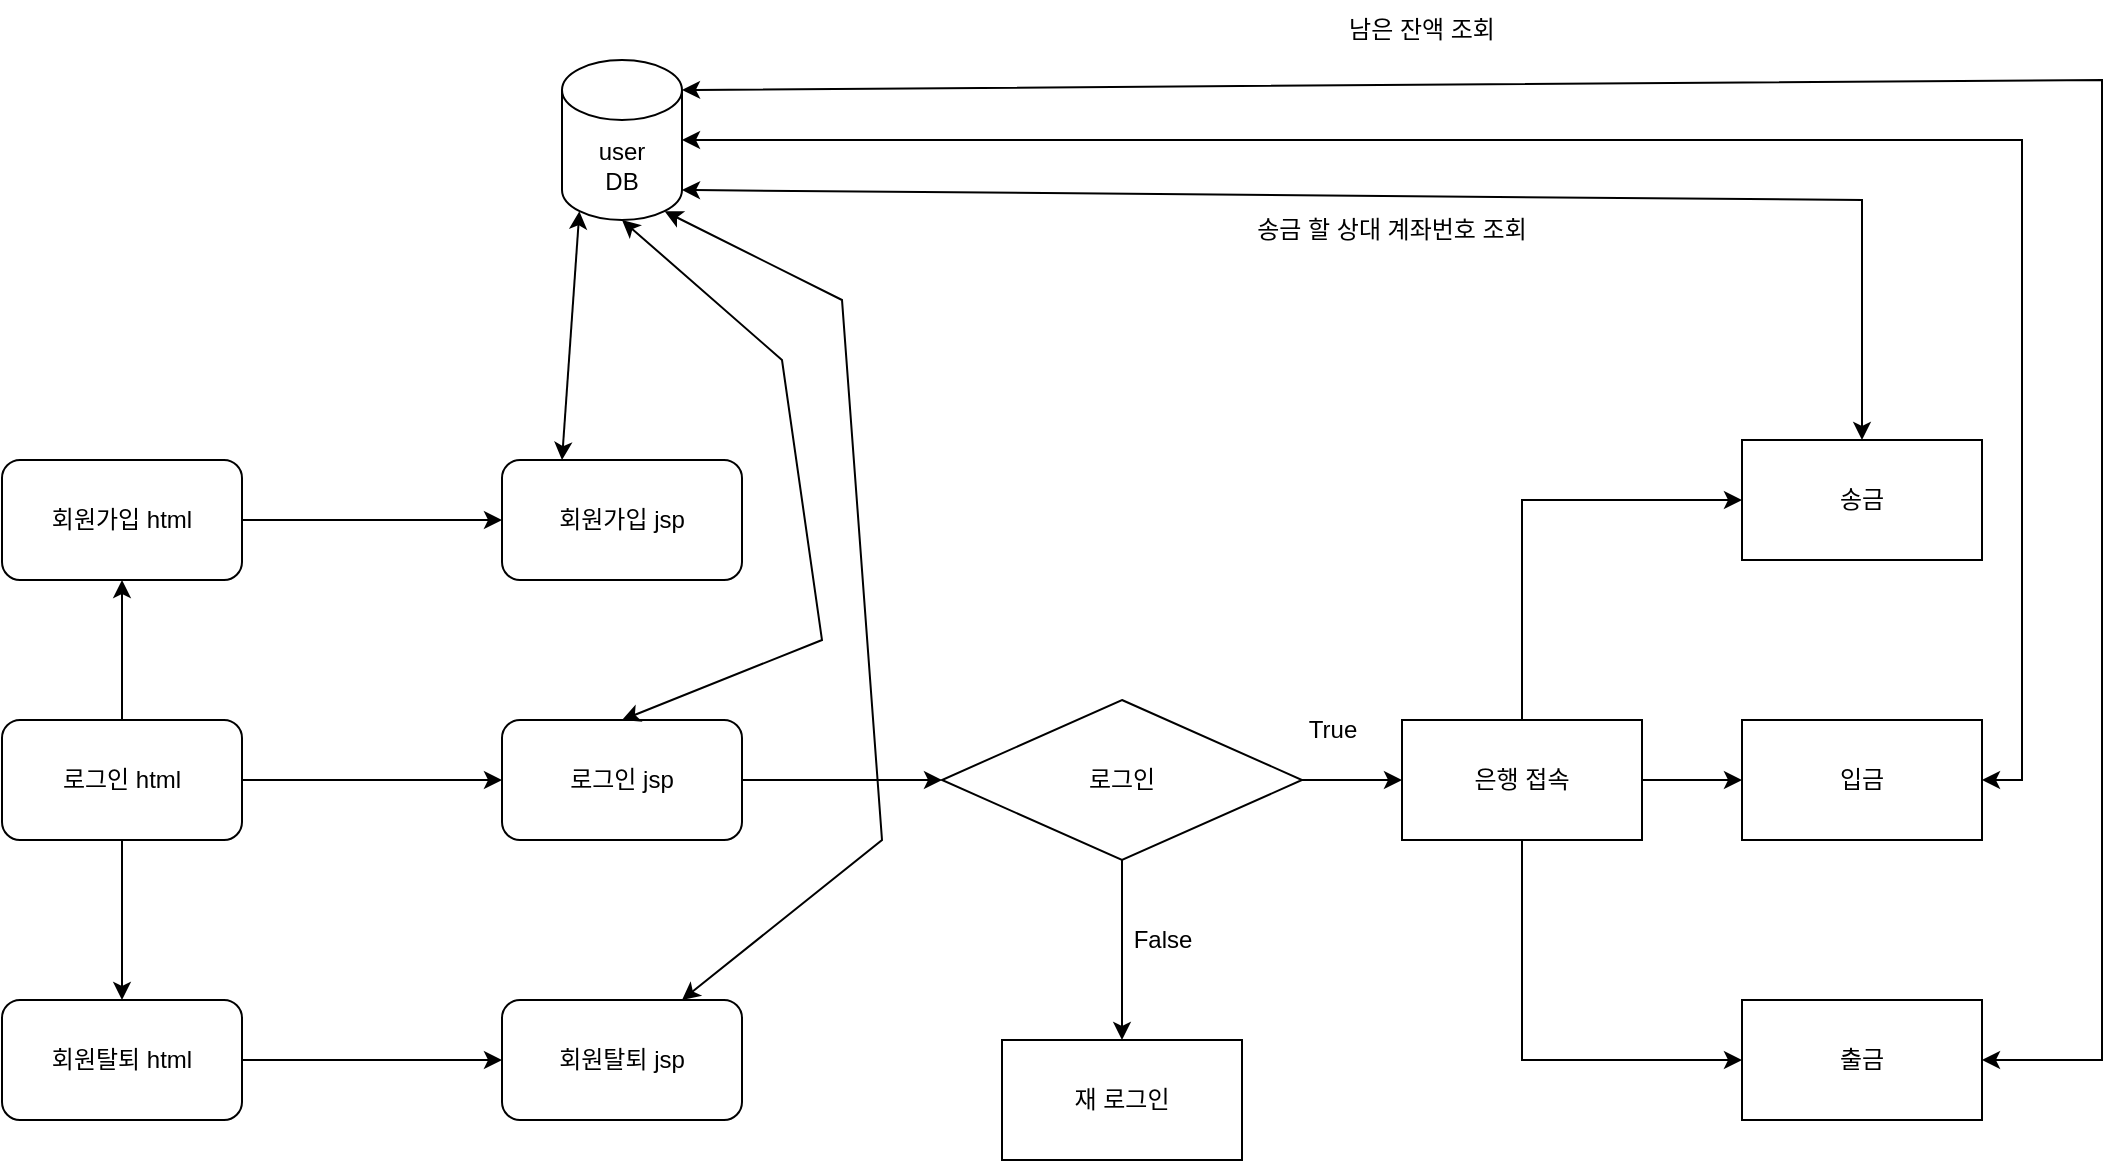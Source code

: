 <mxfile version="20.3.0" type="github">
  <diagram id="prtHgNgQTEPvFCAcTncT" name="Page-1">
    <mxGraphModel dx="1221" dy="644" grid="1" gridSize="10" guides="1" tooltips="1" connect="1" arrows="1" fold="1" page="1" pageScale="1" pageWidth="1169" pageHeight="827" math="0" shadow="0">
      <root>
        <mxCell id="0" />
        <mxCell id="1" parent="0" />
        <mxCell id="hJUtPRmmATnRkOim40vj-9" style="edgeStyle=orthogonalEdgeStyle;rounded=0;orthogonalLoop=1;jettySize=auto;html=1;exitX=1;exitY=0.5;exitDx=0;exitDy=0;" edge="1" parent="1" source="hJUtPRmmATnRkOim40vj-2" target="hJUtPRmmATnRkOim40vj-4">
          <mxGeometry relative="1" as="geometry" />
        </mxCell>
        <mxCell id="hJUtPRmmATnRkOim40vj-2" value="회원가입 html" style="rounded=1;whiteSpace=wrap;html=1;" vertex="1" parent="1">
          <mxGeometry x="70" y="330" width="120" height="60" as="geometry" />
        </mxCell>
        <mxCell id="hJUtPRmmATnRkOim40vj-10" style="edgeStyle=orthogonalEdgeStyle;rounded=0;orthogonalLoop=1;jettySize=auto;html=1;exitX=1;exitY=0.5;exitDx=0;exitDy=0;entryX=0;entryY=0.5;entryDx=0;entryDy=0;" edge="1" parent="1" source="hJUtPRmmATnRkOim40vj-3" target="hJUtPRmmATnRkOim40vj-5">
          <mxGeometry relative="1" as="geometry" />
        </mxCell>
        <mxCell id="hJUtPRmmATnRkOim40vj-3" value="회원탈퇴 html" style="rounded=1;whiteSpace=wrap;html=1;" vertex="1" parent="1">
          <mxGeometry x="70" y="600" width="120" height="60" as="geometry" />
        </mxCell>
        <mxCell id="hJUtPRmmATnRkOim40vj-4" value="회원가입 jsp" style="rounded=1;whiteSpace=wrap;html=1;" vertex="1" parent="1">
          <mxGeometry x="320" y="330" width="120" height="60" as="geometry" />
        </mxCell>
        <mxCell id="hJUtPRmmATnRkOim40vj-5" value="회원탈퇴 jsp" style="rounded=1;whiteSpace=wrap;html=1;" vertex="1" parent="1">
          <mxGeometry x="320" y="600" width="120" height="60" as="geometry" />
        </mxCell>
        <mxCell id="hJUtPRmmATnRkOim40vj-28" style="edgeStyle=orthogonalEdgeStyle;rounded=0;orthogonalLoop=1;jettySize=auto;html=1;exitX=1;exitY=0.5;exitDx=0;exitDy=0;entryX=0;entryY=0.5;entryDx=0;entryDy=0;" edge="1" parent="1" source="hJUtPRmmATnRkOim40vj-6" target="hJUtPRmmATnRkOim40vj-27">
          <mxGeometry relative="1" as="geometry" />
        </mxCell>
        <mxCell id="hJUtPRmmATnRkOim40vj-6" value="로그인 jsp" style="rounded=1;whiteSpace=wrap;html=1;" vertex="1" parent="1">
          <mxGeometry x="320" y="460" width="120" height="60" as="geometry" />
        </mxCell>
        <mxCell id="hJUtPRmmATnRkOim40vj-12" style="edgeStyle=orthogonalEdgeStyle;rounded=0;orthogonalLoop=1;jettySize=auto;html=1;exitX=1;exitY=0.5;exitDx=0;exitDy=0;entryX=0;entryY=0.5;entryDx=0;entryDy=0;" edge="1" parent="1" source="hJUtPRmmATnRkOim40vj-11" target="hJUtPRmmATnRkOim40vj-6">
          <mxGeometry relative="1" as="geometry" />
        </mxCell>
        <mxCell id="hJUtPRmmATnRkOim40vj-13" value="" style="edgeStyle=orthogonalEdgeStyle;rounded=0;orthogonalLoop=1;jettySize=auto;html=1;" edge="1" parent="1" source="hJUtPRmmATnRkOim40vj-11" target="hJUtPRmmATnRkOim40vj-2">
          <mxGeometry relative="1" as="geometry" />
        </mxCell>
        <mxCell id="hJUtPRmmATnRkOim40vj-14" value="" style="edgeStyle=orthogonalEdgeStyle;rounded=0;orthogonalLoop=1;jettySize=auto;html=1;" edge="1" parent="1" source="hJUtPRmmATnRkOim40vj-11" target="hJUtPRmmATnRkOim40vj-3">
          <mxGeometry relative="1" as="geometry" />
        </mxCell>
        <mxCell id="hJUtPRmmATnRkOim40vj-11" value="로그인 html" style="rounded=1;whiteSpace=wrap;html=1;" vertex="1" parent="1">
          <mxGeometry x="70" y="460" width="120" height="60" as="geometry" />
        </mxCell>
        <mxCell id="hJUtPRmmATnRkOim40vj-15" value="user&lt;br&gt;DB" style="shape=cylinder3;whiteSpace=wrap;html=1;boundedLbl=1;backgroundOutline=1;size=15;" vertex="1" parent="1">
          <mxGeometry x="350" y="130" width="60" height="80" as="geometry" />
        </mxCell>
        <mxCell id="hJUtPRmmATnRkOim40vj-22" value="" style="endArrow=classic;startArrow=classic;html=1;rounded=0;entryX=0.25;entryY=0;entryDx=0;entryDy=0;exitX=0.145;exitY=1;exitDx=0;exitDy=-4.35;exitPerimeter=0;" edge="1" parent="1" source="hJUtPRmmATnRkOim40vj-15" target="hJUtPRmmATnRkOim40vj-4">
          <mxGeometry width="50" height="50" relative="1" as="geometry">
            <mxPoint x="330" y="430" as="sourcePoint" />
            <mxPoint x="380" y="380" as="targetPoint" />
          </mxGeometry>
        </mxCell>
        <mxCell id="hJUtPRmmATnRkOim40vj-24" value="" style="endArrow=classic;startArrow=classic;html=1;rounded=0;exitX=0.5;exitY=0;exitDx=0;exitDy=0;entryX=0.5;entryY=1;entryDx=0;entryDy=0;entryPerimeter=0;" edge="1" parent="1" source="hJUtPRmmATnRkOim40vj-6" target="hJUtPRmmATnRkOim40vj-15">
          <mxGeometry width="50" height="50" relative="1" as="geometry">
            <mxPoint x="330" y="430" as="sourcePoint" />
            <mxPoint x="380" y="380" as="targetPoint" />
            <Array as="points">
              <mxPoint x="480" y="420" />
              <mxPoint x="460" y="280" />
            </Array>
          </mxGeometry>
        </mxCell>
        <mxCell id="hJUtPRmmATnRkOim40vj-26" value="" style="endArrow=classic;startArrow=classic;html=1;rounded=0;exitX=0.75;exitY=0;exitDx=0;exitDy=0;entryX=0.855;entryY=1;entryDx=0;entryDy=-4.35;entryPerimeter=0;" edge="1" parent="1" source="hJUtPRmmATnRkOim40vj-5" target="hJUtPRmmATnRkOim40vj-15">
          <mxGeometry width="50" height="50" relative="1" as="geometry">
            <mxPoint x="330" y="430" as="sourcePoint" />
            <mxPoint x="380" y="380" as="targetPoint" />
            <Array as="points">
              <mxPoint x="510" y="520" />
              <mxPoint x="490" y="250" />
            </Array>
          </mxGeometry>
        </mxCell>
        <mxCell id="hJUtPRmmATnRkOim40vj-33" value="" style="edgeStyle=orthogonalEdgeStyle;rounded=0;orthogonalLoop=1;jettySize=auto;html=1;" edge="1" parent="1" source="hJUtPRmmATnRkOim40vj-27" target="hJUtPRmmATnRkOim40vj-32">
          <mxGeometry relative="1" as="geometry" />
        </mxCell>
        <mxCell id="hJUtPRmmATnRkOim40vj-35" value="" style="edgeStyle=orthogonalEdgeStyle;rounded=0;orthogonalLoop=1;jettySize=auto;html=1;" edge="1" parent="1" source="hJUtPRmmATnRkOim40vj-27" target="hJUtPRmmATnRkOim40vj-29">
          <mxGeometry relative="1" as="geometry" />
        </mxCell>
        <mxCell id="hJUtPRmmATnRkOim40vj-27" value="로그인" style="rhombus;whiteSpace=wrap;html=1;" vertex="1" parent="1">
          <mxGeometry x="540" y="450" width="180" height="80" as="geometry" />
        </mxCell>
        <mxCell id="hJUtPRmmATnRkOim40vj-40" style="edgeStyle=orthogonalEdgeStyle;rounded=0;orthogonalLoop=1;jettySize=auto;html=1;exitX=0.5;exitY=1;exitDx=0;exitDy=0;entryX=0;entryY=0.5;entryDx=0;entryDy=0;" edge="1" parent="1" source="hJUtPRmmATnRkOim40vj-29" target="hJUtPRmmATnRkOim40vj-39">
          <mxGeometry relative="1" as="geometry" />
        </mxCell>
        <mxCell id="hJUtPRmmATnRkOim40vj-41" style="edgeStyle=orthogonalEdgeStyle;rounded=0;orthogonalLoop=1;jettySize=auto;html=1;exitX=0.5;exitY=0;exitDx=0;exitDy=0;entryX=0;entryY=0.5;entryDx=0;entryDy=0;" edge="1" parent="1" source="hJUtPRmmATnRkOim40vj-29" target="hJUtPRmmATnRkOim40vj-37">
          <mxGeometry relative="1" as="geometry" />
        </mxCell>
        <mxCell id="hJUtPRmmATnRkOim40vj-42" value="" style="edgeStyle=orthogonalEdgeStyle;rounded=0;orthogonalLoop=1;jettySize=auto;html=1;" edge="1" parent="1" source="hJUtPRmmATnRkOim40vj-29" target="hJUtPRmmATnRkOim40vj-38">
          <mxGeometry relative="1" as="geometry" />
        </mxCell>
        <mxCell id="hJUtPRmmATnRkOim40vj-29" value="은행 접속" style="whiteSpace=wrap;html=1;" vertex="1" parent="1">
          <mxGeometry x="770" y="460" width="120" height="60" as="geometry" />
        </mxCell>
        <mxCell id="hJUtPRmmATnRkOim40vj-31" value="True" style="text;html=1;align=center;verticalAlign=middle;resizable=0;points=[];autosize=1;strokeColor=none;fillColor=none;" vertex="1" parent="1">
          <mxGeometry x="710" y="450" width="50" height="30" as="geometry" />
        </mxCell>
        <mxCell id="hJUtPRmmATnRkOim40vj-32" value="재 로그인" style="whiteSpace=wrap;html=1;" vertex="1" parent="1">
          <mxGeometry x="570" y="620" width="120" height="60" as="geometry" />
        </mxCell>
        <mxCell id="hJUtPRmmATnRkOim40vj-34" value="False" style="text;html=1;align=center;verticalAlign=middle;resizable=0;points=[];autosize=1;strokeColor=none;fillColor=none;" vertex="1" parent="1">
          <mxGeometry x="625" y="555" width="50" height="30" as="geometry" />
        </mxCell>
        <mxCell id="hJUtPRmmATnRkOim40vj-37" value="송금" style="rounded=0;whiteSpace=wrap;html=1;" vertex="1" parent="1">
          <mxGeometry x="940" y="320" width="120" height="60" as="geometry" />
        </mxCell>
        <mxCell id="hJUtPRmmATnRkOim40vj-38" value="입금" style="rounded=0;whiteSpace=wrap;html=1;" vertex="1" parent="1">
          <mxGeometry x="940" y="460" width="120" height="60" as="geometry" />
        </mxCell>
        <mxCell id="hJUtPRmmATnRkOim40vj-39" value="출금" style="rounded=0;whiteSpace=wrap;html=1;" vertex="1" parent="1">
          <mxGeometry x="940" y="600" width="120" height="60" as="geometry" />
        </mxCell>
        <mxCell id="hJUtPRmmATnRkOim40vj-43" value="" style="endArrow=classic;startArrow=classic;html=1;rounded=0;exitX=1;exitY=1;exitDx=0;exitDy=-15;exitPerimeter=0;" edge="1" parent="1" source="hJUtPRmmATnRkOim40vj-15">
          <mxGeometry width="50" height="50" relative="1" as="geometry">
            <mxPoint x="620" y="430" as="sourcePoint" />
            <mxPoint x="1000" y="320" as="targetPoint" />
            <Array as="points">
              <mxPoint x="1000" y="200" />
            </Array>
          </mxGeometry>
        </mxCell>
        <mxCell id="hJUtPRmmATnRkOim40vj-45" value="" style="endArrow=classic;startArrow=classic;html=1;rounded=0;entryX=1;entryY=0.5;entryDx=0;entryDy=0;exitX=1;exitY=0.5;exitDx=0;exitDy=0;exitPerimeter=0;" edge="1" parent="1" source="hJUtPRmmATnRkOim40vj-15" target="hJUtPRmmATnRkOim40vj-38">
          <mxGeometry width="50" height="50" relative="1" as="geometry">
            <mxPoint x="620" y="430" as="sourcePoint" />
            <mxPoint x="670" y="380" as="targetPoint" />
            <Array as="points">
              <mxPoint x="1080" y="170" />
              <mxPoint x="1080" y="490" />
            </Array>
          </mxGeometry>
        </mxCell>
        <mxCell id="hJUtPRmmATnRkOim40vj-46" value="" style="endArrow=classic;startArrow=classic;html=1;rounded=0;entryX=1;entryY=0.5;entryDx=0;entryDy=0;exitX=1;exitY=0;exitDx=0;exitDy=15;exitPerimeter=0;" edge="1" parent="1" source="hJUtPRmmATnRkOim40vj-15" target="hJUtPRmmATnRkOim40vj-39">
          <mxGeometry width="50" height="50" relative="1" as="geometry">
            <mxPoint x="620" y="430" as="sourcePoint" />
            <mxPoint x="670" y="380" as="targetPoint" />
            <Array as="points">
              <mxPoint x="1120" y="140" />
              <mxPoint x="1120" y="630" />
            </Array>
          </mxGeometry>
        </mxCell>
        <mxCell id="hJUtPRmmATnRkOim40vj-47" value="송금 할 상대 계좌번호 조회" style="text;html=1;strokeColor=none;fillColor=none;align=center;verticalAlign=middle;whiteSpace=wrap;rounded=0;" vertex="1" parent="1">
          <mxGeometry x="675" y="200" width="180" height="30" as="geometry" />
        </mxCell>
        <mxCell id="hJUtPRmmATnRkOim40vj-50" value="남은 잔액 조회" style="text;html=1;strokeColor=none;fillColor=none;align=center;verticalAlign=middle;whiteSpace=wrap;rounded=0;" vertex="1" parent="1">
          <mxGeometry x="690" y="100" width="180" height="30" as="geometry" />
        </mxCell>
      </root>
    </mxGraphModel>
  </diagram>
</mxfile>
